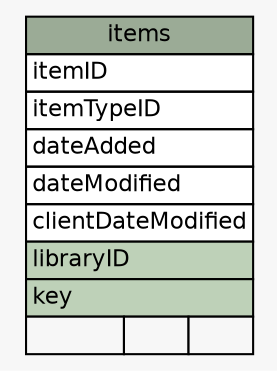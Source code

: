 // dot 2.34.0 on Linux 3.11.6-1-ARCH
// SchemaSpy rev 590
digraph "items" {
  graph [
    rankdir="RL"
    bgcolor="#f7f7f7"
    nodesep="0.18"
    ranksep="0.46"
    fontname="Helvetica"
    fontsize="11"
  ];
  node [
    fontname="Helvetica"
    fontsize="11"
    shape="plaintext"
  ];
  edge [
    arrowsize="0.8"
  ];
  "items" [
    label=<
    <TABLE BORDER="0" CELLBORDER="1" CELLSPACING="0" BGCOLOR="#ffffff">
      <TR><TD COLSPAN="3" BGCOLOR="#9bab96" ALIGN="CENTER">items</TD></TR>
      <TR><TD PORT="itemID" COLSPAN="3" ALIGN="LEFT">itemID</TD></TR>
      <TR><TD PORT="itemTypeID" COLSPAN="3" ALIGN="LEFT">itemTypeID</TD></TR>
      <TR><TD PORT="dateAdded" COLSPAN="3" ALIGN="LEFT">dateAdded</TD></TR>
      <TR><TD PORT="dateModified" COLSPAN="3" ALIGN="LEFT">dateModified</TD></TR>
      <TR><TD PORT="clientDateModified" COLSPAN="3" ALIGN="LEFT">clientDateModified</TD></TR>
      <TR><TD PORT="libraryID" COLSPAN="3" BGCOLOR="#bed1b8" ALIGN="LEFT">libraryID</TD></TR>
      <TR><TD PORT="key" COLSPAN="3" BGCOLOR="#bed1b8" ALIGN="LEFT">key</TD></TR>
      <TR><TD ALIGN="LEFT" BGCOLOR="#f7f7f7">  </TD><TD ALIGN="RIGHT" BGCOLOR="#f7f7f7">  </TD><TD ALIGN="RIGHT" BGCOLOR="#f7f7f7">  </TD></TR>
    </TABLE>>
    URL="tables/items.html"
    tooltip="items"
  ];
}
